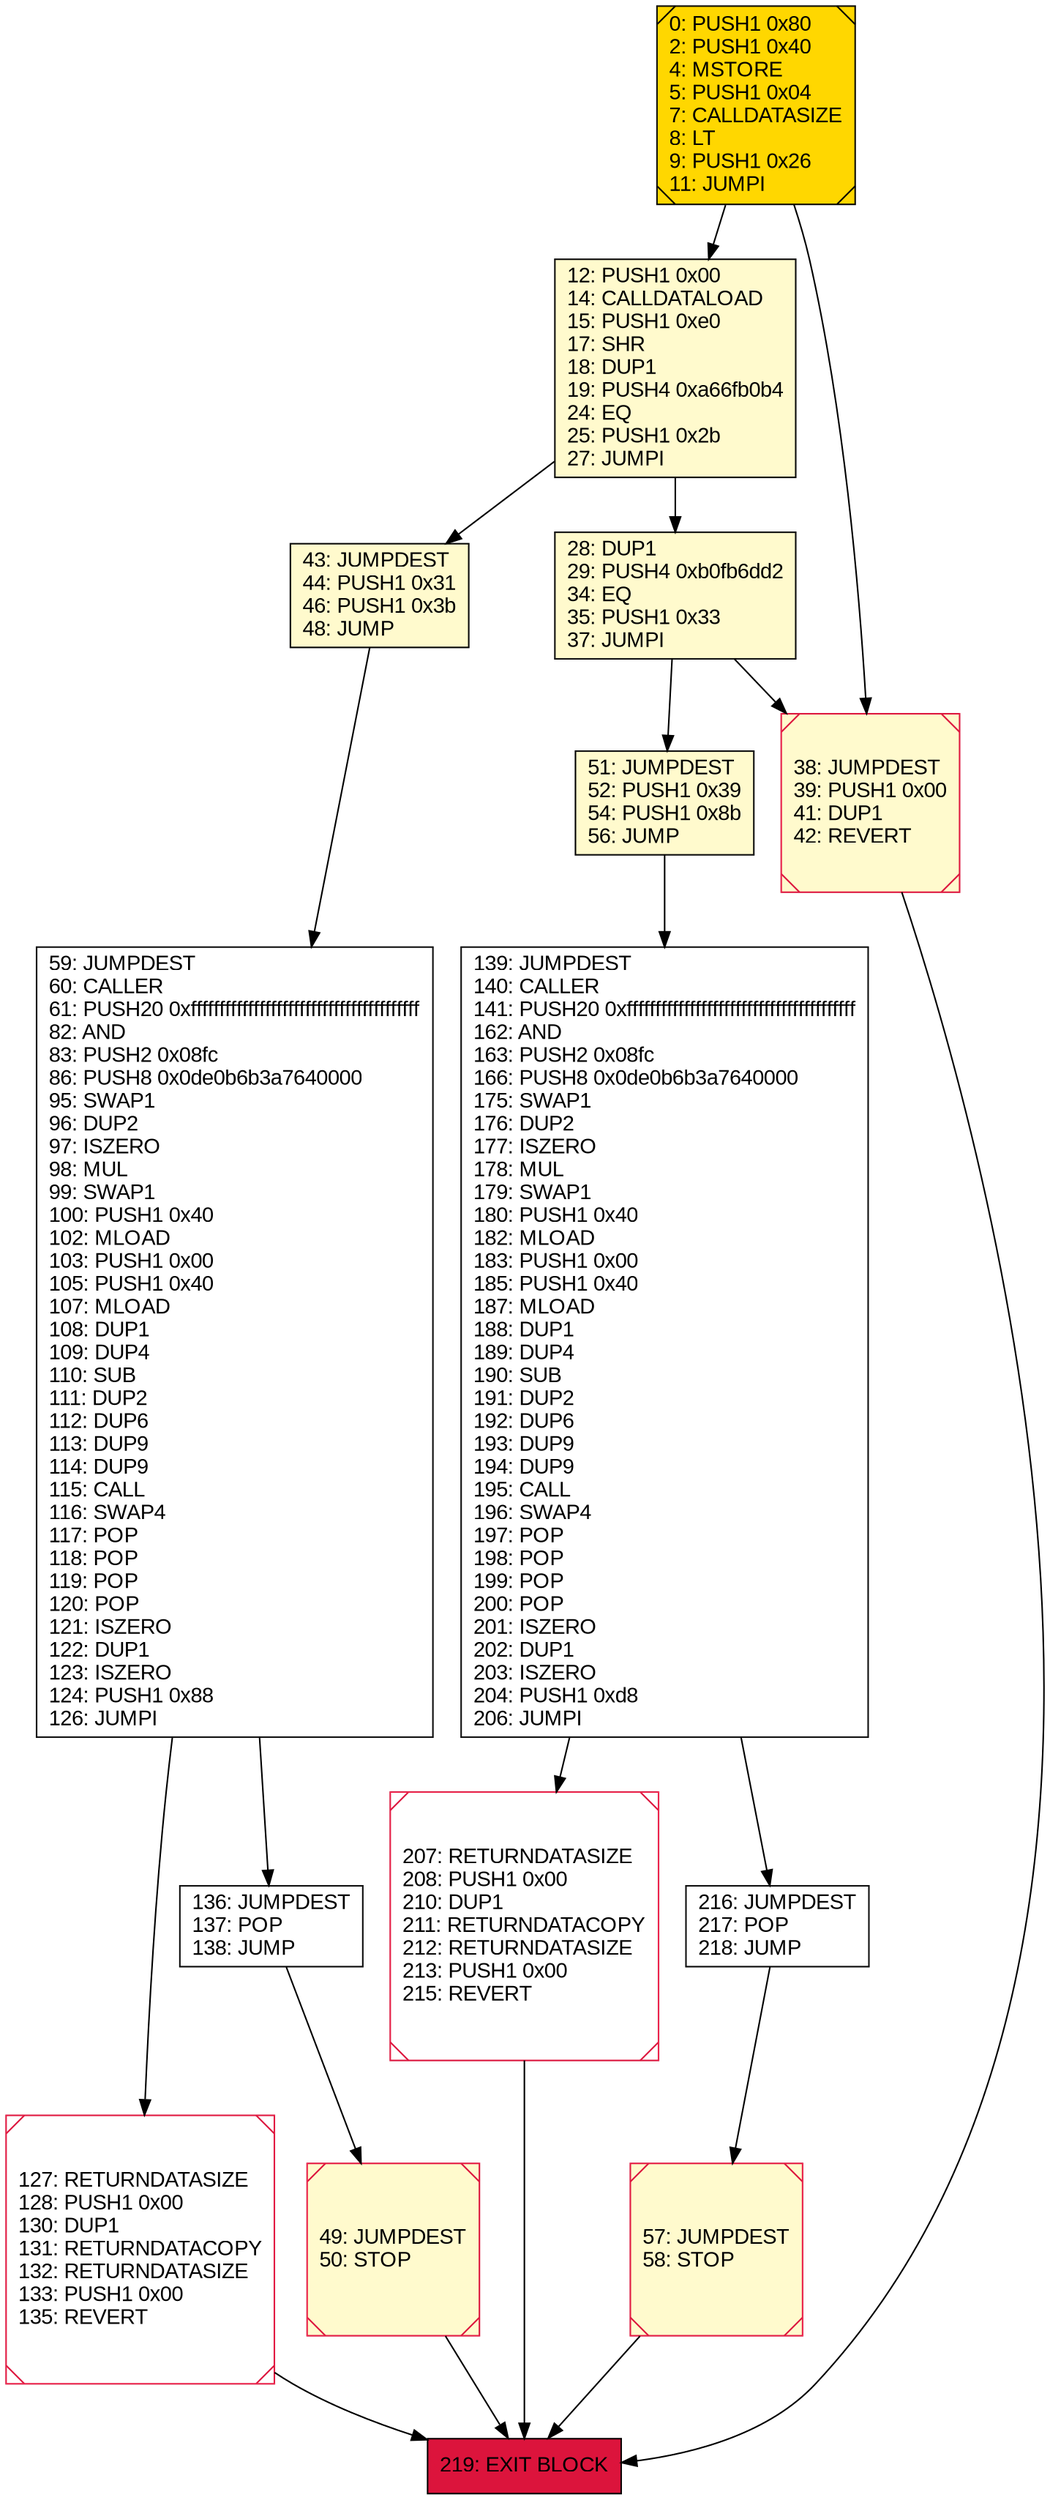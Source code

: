 digraph G {
bgcolor=transparent rankdir=UD;
node [shape=box style=filled color=black fillcolor=white fontname=arial fontcolor=black];
12 [label="12: PUSH1 0x00\l14: CALLDATALOAD\l15: PUSH1 0xe0\l17: SHR\l18: DUP1\l19: PUSH4 0xa66fb0b4\l24: EQ\l25: PUSH1 0x2b\l27: JUMPI\l" fillcolor=lemonchiffon ];
59 [label="59: JUMPDEST\l60: CALLER\l61: PUSH20 0xffffffffffffffffffffffffffffffffffffffff\l82: AND\l83: PUSH2 0x08fc\l86: PUSH8 0x0de0b6b3a7640000\l95: SWAP1\l96: DUP2\l97: ISZERO\l98: MUL\l99: SWAP1\l100: PUSH1 0x40\l102: MLOAD\l103: PUSH1 0x00\l105: PUSH1 0x40\l107: MLOAD\l108: DUP1\l109: DUP4\l110: SUB\l111: DUP2\l112: DUP6\l113: DUP9\l114: DUP9\l115: CALL\l116: SWAP4\l117: POP\l118: POP\l119: POP\l120: POP\l121: ISZERO\l122: DUP1\l123: ISZERO\l124: PUSH1 0x88\l126: JUMPI\l" ];
38 [label="38: JUMPDEST\l39: PUSH1 0x00\l41: DUP1\l42: REVERT\l" fillcolor=lemonchiffon shape=Msquare color=crimson ];
127 [label="127: RETURNDATASIZE\l128: PUSH1 0x00\l130: DUP1\l131: RETURNDATACOPY\l132: RETURNDATASIZE\l133: PUSH1 0x00\l135: REVERT\l" shape=Msquare color=crimson ];
49 [label="49: JUMPDEST\l50: STOP\l" fillcolor=lemonchiffon shape=Msquare color=crimson ];
0 [label="0: PUSH1 0x80\l2: PUSH1 0x40\l4: MSTORE\l5: PUSH1 0x04\l7: CALLDATASIZE\l8: LT\l9: PUSH1 0x26\l11: JUMPI\l" fillcolor=lemonchiffon shape=Msquare fillcolor=gold ];
51 [label="51: JUMPDEST\l52: PUSH1 0x39\l54: PUSH1 0x8b\l56: JUMP\l" fillcolor=lemonchiffon ];
57 [label="57: JUMPDEST\l58: STOP\l" fillcolor=lemonchiffon shape=Msquare color=crimson ];
136 [label="136: JUMPDEST\l137: POP\l138: JUMP\l" ];
28 [label="28: DUP1\l29: PUSH4 0xb0fb6dd2\l34: EQ\l35: PUSH1 0x33\l37: JUMPI\l" fillcolor=lemonchiffon ];
43 [label="43: JUMPDEST\l44: PUSH1 0x31\l46: PUSH1 0x3b\l48: JUMP\l" fillcolor=lemonchiffon ];
139 [label="139: JUMPDEST\l140: CALLER\l141: PUSH20 0xffffffffffffffffffffffffffffffffffffffff\l162: AND\l163: PUSH2 0x08fc\l166: PUSH8 0x0de0b6b3a7640000\l175: SWAP1\l176: DUP2\l177: ISZERO\l178: MUL\l179: SWAP1\l180: PUSH1 0x40\l182: MLOAD\l183: PUSH1 0x00\l185: PUSH1 0x40\l187: MLOAD\l188: DUP1\l189: DUP4\l190: SUB\l191: DUP2\l192: DUP6\l193: DUP9\l194: DUP9\l195: CALL\l196: SWAP4\l197: POP\l198: POP\l199: POP\l200: POP\l201: ISZERO\l202: DUP1\l203: ISZERO\l204: PUSH1 0xd8\l206: JUMPI\l" ];
207 [label="207: RETURNDATASIZE\l208: PUSH1 0x00\l210: DUP1\l211: RETURNDATACOPY\l212: RETURNDATASIZE\l213: PUSH1 0x00\l215: REVERT\l" shape=Msquare color=crimson ];
219 [label="219: EXIT BLOCK\l" fillcolor=crimson ];
216 [label="216: JUMPDEST\l217: POP\l218: JUMP\l" ];
0 -> 38;
0 -> 12;
59 -> 127;
139 -> 207;
136 -> 49;
59 -> 136;
139 -> 216;
207 -> 219;
12 -> 28;
12 -> 43;
43 -> 59;
28 -> 38;
216 -> 57;
57 -> 219;
38 -> 219;
28 -> 51;
51 -> 139;
49 -> 219;
127 -> 219;
}